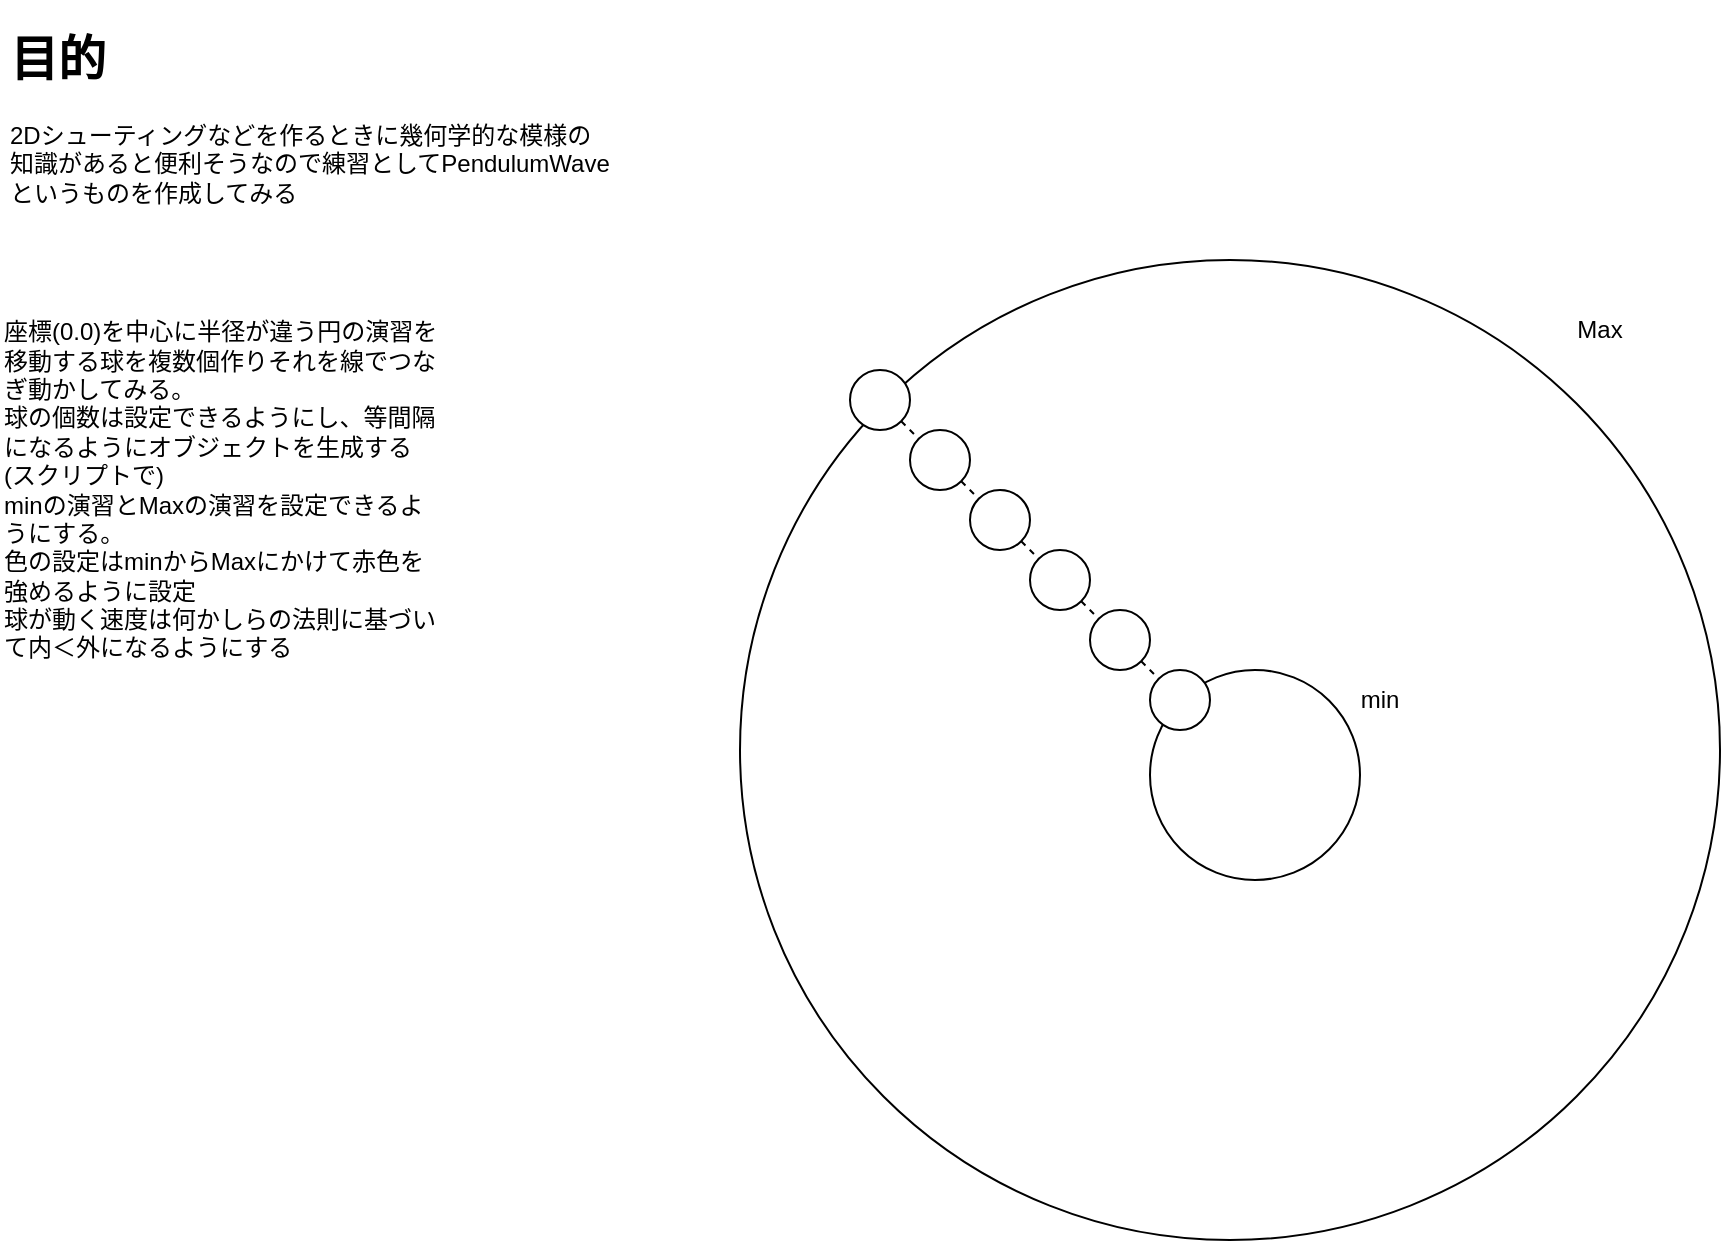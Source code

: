 <mxfile version="21.6.6" type="device">
  <diagram name="ページ1" id="EfCaZBDqxKMqlyafgYrC">
    <mxGraphModel dx="1434" dy="758" grid="1" gridSize="10" guides="1" tooltips="1" connect="1" arrows="1" fold="1" page="1" pageScale="1" pageWidth="827" pageHeight="1169" math="0" shadow="0">
      <root>
        <mxCell id="0" />
        <mxCell id="1" parent="0" />
        <mxCell id="gG-tT-A1oMAskTK8UPxz-1" value="&lt;h1&gt;目的&lt;/h1&gt;&lt;p&gt;2Dシューティングなどを作るときに幾何学的な模様の知識があると便利そうなので練習としてPendulumWaveというものを作成してみる&lt;/p&gt;" style="text;html=1;strokeColor=none;fillColor=none;spacing=5;spacingTop=-20;whiteSpace=wrap;overflow=hidden;rounded=0;" vertex="1" parent="1">
          <mxGeometry x="10" y="20" width="310" height="120" as="geometry" />
        </mxCell>
        <mxCell id="gG-tT-A1oMAskTK8UPxz-2" value="座標(0.0)を中心に半径が違う円の演習を移動する球を複数個作りそれを線でつなぎ動かしてみる。&lt;br&gt;球の個数は設定できるようにし、等間隔になるようにオブジェクトを生成する(スクリプトで)&lt;br&gt;minの演習とMaxの演習を設定できるようにする。&lt;br&gt;色の設定はminからMaxにかけて赤色を強めるように設定&lt;br&gt;球が動く速度は何かしらの法則に基づいて内＜外になるようにする" style="text;html=1;strokeColor=none;fillColor=none;align=left;verticalAlign=middle;whiteSpace=wrap;rounded=0;" vertex="1" parent="1">
          <mxGeometry x="10" y="150" width="220" height="210" as="geometry" />
        </mxCell>
        <mxCell id="gG-tT-A1oMAskTK8UPxz-3" value="" style="ellipse;whiteSpace=wrap;html=1;aspect=fixed;" vertex="1" parent="1">
          <mxGeometry x="380" y="140" width="490" height="490" as="geometry" />
        </mxCell>
        <mxCell id="gG-tT-A1oMAskTK8UPxz-4" value="Max" style="text;html=1;strokeColor=none;fillColor=none;align=center;verticalAlign=middle;whiteSpace=wrap;rounded=0;" vertex="1" parent="1">
          <mxGeometry x="780" y="160" width="60" height="30" as="geometry" />
        </mxCell>
        <mxCell id="gG-tT-A1oMAskTK8UPxz-5" value="" style="ellipse;whiteSpace=wrap;html=1;aspect=fixed;" vertex="1" parent="1">
          <mxGeometry x="585" y="345" width="105" height="105" as="geometry" />
        </mxCell>
        <mxCell id="gG-tT-A1oMAskTK8UPxz-6" value="min" style="text;html=1;strokeColor=none;fillColor=none;align=center;verticalAlign=middle;whiteSpace=wrap;rounded=0;" vertex="1" parent="1">
          <mxGeometry x="670" y="345" width="60" height="30" as="geometry" />
        </mxCell>
        <mxCell id="gG-tT-A1oMAskTK8UPxz-7" value="" style="endArrow=none;dashed=1;html=1;rounded=0;entryX=0;entryY=0;entryDx=0;entryDy=0;exitX=0;exitY=0;exitDx=0;exitDy=0;" edge="1" parent="1" source="gG-tT-A1oMAskTK8UPxz-9" target="gG-tT-A1oMAskTK8UPxz-5">
          <mxGeometry width="50" height="50" relative="1" as="geometry">
            <mxPoint x="390" y="420" as="sourcePoint" />
            <mxPoint x="440" y="370" as="targetPoint" />
          </mxGeometry>
        </mxCell>
        <mxCell id="gG-tT-A1oMAskTK8UPxz-10" value="" style="endArrow=none;dashed=1;html=1;rounded=0;entryX=0;entryY=0;entryDx=0;entryDy=0;exitX=0;exitY=0;exitDx=0;exitDy=0;" edge="1" parent="1" source="gG-tT-A1oMAskTK8UPxz-16" target="gG-tT-A1oMAskTK8UPxz-9">
          <mxGeometry width="50" height="50" relative="1" as="geometry">
            <mxPoint x="452" y="212" as="sourcePoint" />
            <mxPoint x="600" y="360" as="targetPoint" />
          </mxGeometry>
        </mxCell>
        <mxCell id="gG-tT-A1oMAskTK8UPxz-9" value="" style="ellipse;whiteSpace=wrap;html=1;aspect=fixed;" vertex="1" parent="1">
          <mxGeometry x="585" y="345" width="30" height="30" as="geometry" />
        </mxCell>
        <mxCell id="gG-tT-A1oMAskTK8UPxz-17" value="" style="endArrow=none;dashed=1;html=1;rounded=0;entryX=0;entryY=0;entryDx=0;entryDy=0;exitX=0;exitY=0;exitDx=0;exitDy=0;" edge="1" parent="1" source="gG-tT-A1oMAskTK8UPxz-15" target="gG-tT-A1oMAskTK8UPxz-16">
          <mxGeometry width="50" height="50" relative="1" as="geometry">
            <mxPoint x="452" y="212" as="sourcePoint" />
            <mxPoint x="589" y="349" as="targetPoint" />
          </mxGeometry>
        </mxCell>
        <mxCell id="gG-tT-A1oMAskTK8UPxz-16" value="" style="ellipse;whiteSpace=wrap;html=1;aspect=fixed;" vertex="1" parent="1">
          <mxGeometry x="555" y="315" width="30" height="30" as="geometry" />
        </mxCell>
        <mxCell id="gG-tT-A1oMAskTK8UPxz-18" value="" style="endArrow=none;dashed=1;html=1;rounded=0;entryX=0;entryY=0;entryDx=0;entryDy=0;exitX=0;exitY=0;exitDx=0;exitDy=0;" edge="1" parent="1" source="gG-tT-A1oMAskTK8UPxz-14" target="gG-tT-A1oMAskTK8UPxz-15">
          <mxGeometry width="50" height="50" relative="1" as="geometry">
            <mxPoint x="452" y="212" as="sourcePoint" />
            <mxPoint x="559" y="319" as="targetPoint" />
          </mxGeometry>
        </mxCell>
        <mxCell id="gG-tT-A1oMAskTK8UPxz-15" value="" style="ellipse;whiteSpace=wrap;html=1;aspect=fixed;" vertex="1" parent="1">
          <mxGeometry x="525" y="285" width="30" height="30" as="geometry" />
        </mxCell>
        <mxCell id="gG-tT-A1oMAskTK8UPxz-19" value="" style="endArrow=none;dashed=1;html=1;rounded=0;entryX=0;entryY=0;entryDx=0;entryDy=0;exitX=0;exitY=0;exitDx=0;exitDy=0;" edge="1" parent="1" source="gG-tT-A1oMAskTK8UPxz-13" target="gG-tT-A1oMAskTK8UPxz-14">
          <mxGeometry width="50" height="50" relative="1" as="geometry">
            <mxPoint x="452" y="212" as="sourcePoint" />
            <mxPoint x="529" y="289" as="targetPoint" />
          </mxGeometry>
        </mxCell>
        <mxCell id="gG-tT-A1oMAskTK8UPxz-14" value="" style="ellipse;whiteSpace=wrap;html=1;aspect=fixed;" vertex="1" parent="1">
          <mxGeometry x="495" y="255" width="30" height="30" as="geometry" />
        </mxCell>
        <mxCell id="gG-tT-A1oMAskTK8UPxz-21" value="" style="endArrow=none;dashed=1;html=1;rounded=0;entryX=0;entryY=0;entryDx=0;entryDy=0;exitX=0;exitY=0;exitDx=0;exitDy=0;" edge="1" parent="1" source="gG-tT-A1oMAskTK8UPxz-12" target="gG-tT-A1oMAskTK8UPxz-13">
          <mxGeometry width="50" height="50" relative="1" as="geometry">
            <mxPoint x="452" y="212" as="sourcePoint" />
            <mxPoint x="499" y="259" as="targetPoint" />
          </mxGeometry>
        </mxCell>
        <mxCell id="gG-tT-A1oMAskTK8UPxz-13" value="" style="ellipse;whiteSpace=wrap;html=1;aspect=fixed;" vertex="1" parent="1">
          <mxGeometry x="465" y="225" width="30" height="30" as="geometry" />
        </mxCell>
        <mxCell id="gG-tT-A1oMAskTK8UPxz-22" value="" style="endArrow=none;dashed=1;html=1;rounded=0;entryX=0;entryY=0;entryDx=0;entryDy=0;exitX=0;exitY=0;exitDx=0;exitDy=0;" edge="1" parent="1" source="gG-tT-A1oMAskTK8UPxz-3" target="gG-tT-A1oMAskTK8UPxz-12">
          <mxGeometry width="50" height="50" relative="1" as="geometry">
            <mxPoint x="452" y="212" as="sourcePoint" />
            <mxPoint x="469" y="229" as="targetPoint" />
          </mxGeometry>
        </mxCell>
        <mxCell id="gG-tT-A1oMAskTK8UPxz-12" value="" style="ellipse;whiteSpace=wrap;html=1;aspect=fixed;" vertex="1" parent="1">
          <mxGeometry x="435" y="195" width="30" height="30" as="geometry" />
        </mxCell>
      </root>
    </mxGraphModel>
  </diagram>
</mxfile>
